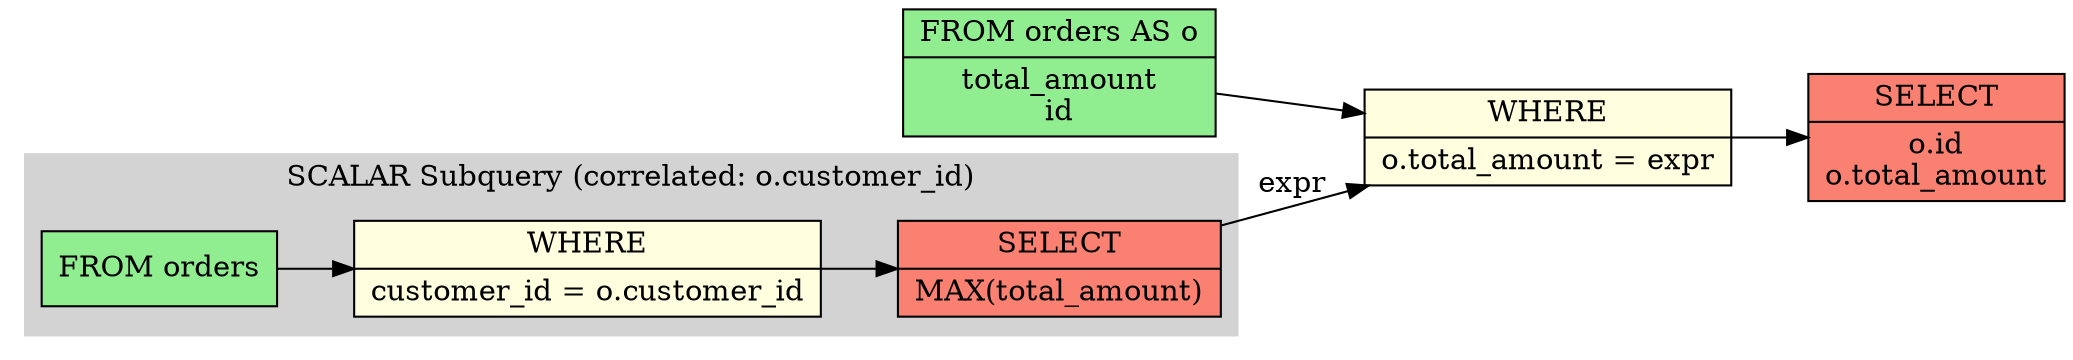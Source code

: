 digraph schema_flow {
  rankdir=LR;
  node [shape=record];

  // Source tables
  node_0 [label="FROM orders AS o|total_amount\nid", style=filled, fillcolor=lightgreen];

  // Operations
  node_1 [label="WHERE|o.total_amount = expr", style=filled, fillcolor=lightyellow];
  node_3 [label="SELECT|o.id\no.total_amount", style=filled, fillcolor=salmon];

  // Data flow edges

  // JOIN operations with table info
  node_0 -> node_1;
  node_1 -> node_3;

  subgraph cluster_node_2 {
    label="SCALAR Subquery (correlated: o.customer_id)";
    style=filled;
    color=lightgrey;
    // Source tables
    subq_0_node_0 [label="FROM orders", style=filled, fillcolor=lightgreen];
    // Operations
    subq_0_node_1 [label="WHERE|customer_id = o.customer_id", style=filled, fillcolor=lightyellow];
    subq_0_node_2 [label="SELECT|MAX(total_amount)", style=filled, fillcolor=salmon];
    // Data flow edges
    // JOIN operations with table info
    subq_0_node_0 -> subq_0_node_1;
    subq_0_node_1 -> subq_0_node_2;
  }
  subq_0_node_2 -> node_1 [label="expr"];
}